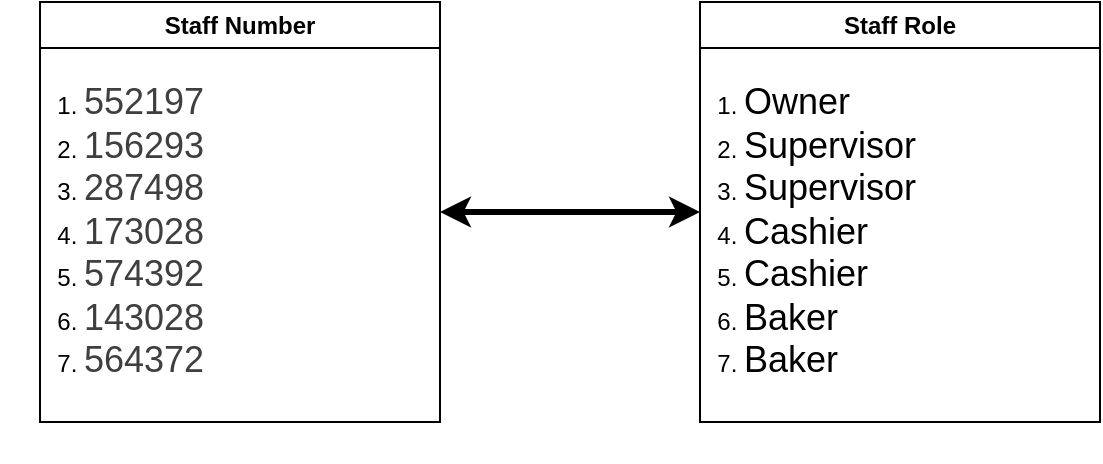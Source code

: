 <mxfile>
    <diagram id="QcU_TpJEydBpO7Eo_Iu1" name="Page-1">
        <mxGraphModel dx="1332" dy="693" grid="1" gridSize="10" guides="1" tooltips="1" connect="1" arrows="1" fold="1" page="1" pageScale="1" pageWidth="827" pageHeight="1169" math="0" shadow="0">
            <root>
                <mxCell id="0"/>
                <mxCell id="1" parent="0"/>
                <mxCell id="3" value="Staff Role" style="swimlane;whiteSpace=wrap;html=1;" vertex="1" parent="1">
                    <mxGeometry x="460" y="260" width="200" height="210" as="geometry"/>
                </mxCell>
                <mxCell id="8" value="&lt;ol&gt;&lt;li&gt;&lt;font style=&quot;font-size: 18px;&quot;&gt;Owner&lt;/font&gt;&lt;/li&gt;&lt;li&gt;&lt;font style=&quot;font-size: 18px;&quot;&gt;Supervisor&lt;/font&gt;&lt;/li&gt;&lt;li&gt;&lt;font style=&quot;font-size: 18px;&quot;&gt;Supervisor&lt;/font&gt;&lt;/li&gt;&lt;li&gt;&lt;font style=&quot;font-size: 18px;&quot;&gt;Cashier&lt;/font&gt;&lt;/li&gt;&lt;li&gt;&lt;font style=&quot;font-size: 18px;&quot;&gt;Cashier&lt;/font&gt;&lt;/li&gt;&lt;li&gt;&lt;font style=&quot;font-size: 18px;&quot;&gt;Baker&lt;/font&gt;&lt;/li&gt;&lt;li&gt;&lt;font style=&quot;font-size: 18px;&quot;&gt;Baker&lt;/font&gt;&lt;/li&gt;&lt;/ol&gt;" style="text;html=1;align=left;verticalAlign=middle;resizable=0;points=[];autosize=1;strokeColor=none;fillColor=none;" vertex="1" parent="3">
                    <mxGeometry x="-20" width="150" height="230" as="geometry"/>
                </mxCell>
                <mxCell id="5" style="edgeStyle=none;html=1;entryX=0;entryY=0.5;entryDx=0;entryDy=0;startArrow=classic;startFill=1;strokeWidth=3;" edge="1" parent="1" source="4" target="3">
                    <mxGeometry relative="1" as="geometry"/>
                </mxCell>
                <mxCell id="4" value="Staff Number" style="swimlane;whiteSpace=wrap;html=1;" vertex="1" parent="1">
                    <mxGeometry x="130" y="260" width="200" height="210" as="geometry"/>
                </mxCell>
                <mxCell id="7" value="&lt;ol&gt;&lt;li&gt;&lt;span style=&quot;color: rgb(63, 63, 63); background-color: transparent;&quot;&gt;&lt;font style=&quot;font-size: 18px;&quot;&gt;552197&lt;/font&gt;&lt;/span&gt;&lt;/li&gt;&lt;li&gt;&lt;span style=&quot;color: rgb(63, 63, 63); background-color: transparent;&quot;&gt;&lt;font style=&quot;font-size: 18px;&quot;&gt;156293&lt;/font&gt;&lt;/span&gt;&lt;/li&gt;&lt;li&gt;&lt;span style=&quot;color: rgb(63, 63, 63); background-color: transparent;&quot;&gt;&lt;font style=&quot;font-size: 18px;&quot;&gt;287498&lt;/font&gt;&lt;/span&gt;&lt;/li&gt;&lt;li&gt;&lt;span style=&quot;color: rgb(63, 63, 63); background-color: transparent;&quot;&gt;&lt;font style=&quot;font-size: 18px;&quot;&gt;173028&lt;/font&gt;&lt;/span&gt;&lt;/li&gt;&lt;li&gt;&lt;span style=&quot;color: rgb(63, 63, 63); background-color: transparent;&quot;&gt;&lt;font style=&quot;font-size: 18px;&quot;&gt;574392&lt;/font&gt;&lt;/span&gt;&lt;/li&gt;&lt;li&gt;&lt;span style=&quot;color: rgb(63, 63, 63); background-color: transparent;&quot;&gt;&lt;font style=&quot;font-size: 18px;&quot;&gt;143028&lt;/font&gt;&lt;/span&gt;&lt;/li&gt;&lt;li&gt;&lt;span style=&quot;color: rgb(63, 63, 63); background-color: transparent;&quot;&gt;&lt;font style=&quot;font-size: 18px;&quot;&gt;564372&lt;/font&gt;&lt;/span&gt;&lt;/li&gt;&lt;/ol&gt;" style="text;html=1;align=left;verticalAlign=middle;resizable=0;points=[];autosize=1;strokeColor=none;fillColor=none;" vertex="1" parent="4">
                    <mxGeometry x="-20" width="120" height="230" as="geometry"/>
                </mxCell>
            </root>
        </mxGraphModel>
    </diagram>
</mxfile>